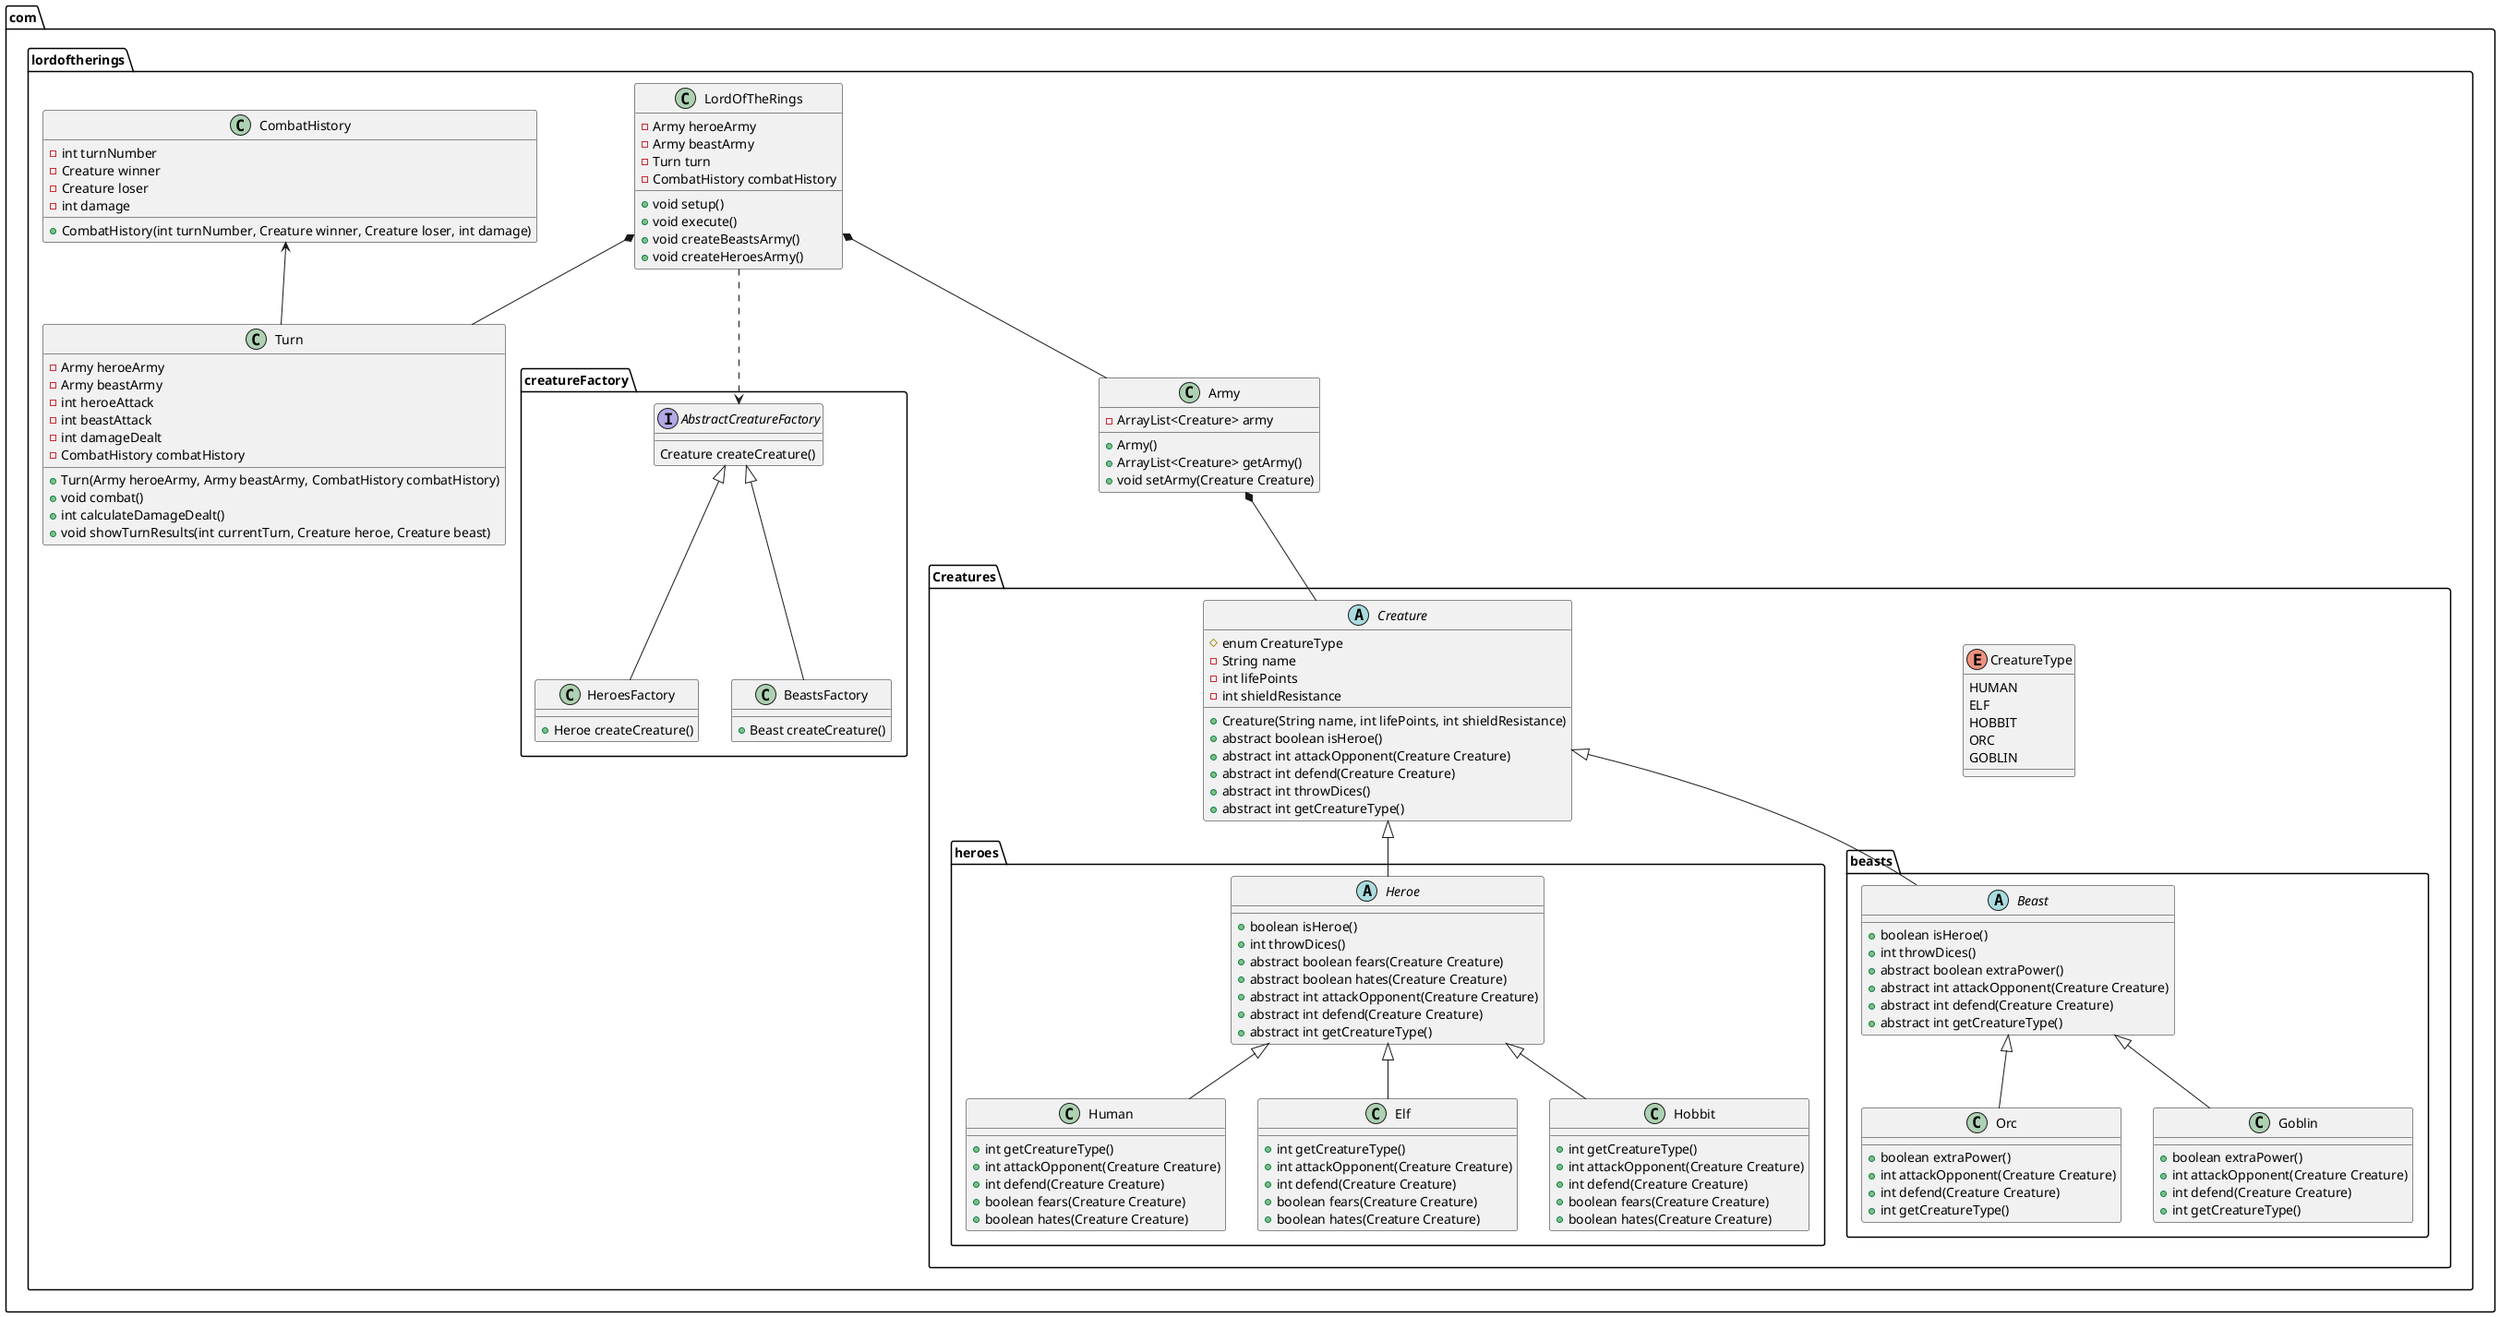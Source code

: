 @startuml ClassDiagram

package com.lordoftherings{
    class LordOfTheRings{
        -Army heroeArmy
        -Army beastArmy
        -Turn turn
        -CombatHistory combatHistory

        +void setup()
        +void execute()
        +void createBeastsArmy()
        +void createHeroesArmy()
    }

    class Turn{
        -Army heroeArmy
        -Army beastArmy
        -int heroeAttack
        -int beastAttack
        -int damageDealt
        -CombatHistory combatHistory

        +Turn(Army heroeArmy, Army beastArmy, CombatHistory combatHistory)
        +void combat()
        +int calculateDamageDealt()
        +void showTurnResults(int currentTurn, Creature heroe, Creature beast)
    }

    class CombatHistory{
        -int turnNumber
        -Creature winner
        -Creature loser
        -int damage

        +CombatHistory(int turnNumber, Creature winner, Creature loser, int damage)
    }

    package Creatures{
        enum CreatureType{
            HUMAN
            ELF
            HOBBIT
            ORC
            GOBLIN
        }

        abstract class Creature{
            #enum CreatureType
            -String name
            -int lifePoints
            -int shieldResistance

            +Creature(String name, int lifePoints, int shieldResistance)
            +abstract boolean isHeroe()
            +abstract int attackOpponent(Creature Creature)
            +abstract int defend(Creature Creature)
            +abstract int throwDices()
            +abstract int getCreatureType()
        }

        package heroes{
            abstract class Heroe{
                +boolean isHeroe()
                +int throwDices()
                +abstract boolean fears(Creature Creature)
                +abstract boolean hates(Creature Creature)
                +abstract int attackOpponent(Creature Creature)
                +abstract int defend(Creature Creature)
                +abstract int getCreatureType()
            }

            class Human{            
                +int getCreatureType()
                +int attackOpponent(Creature Creature)
                +int defend(Creature Creature)
                +boolean fears(Creature Creature)
                +boolean hates(Creature Creature)
            }

            class Elf{
                +int getCreatureType()
                +int attackOpponent(Creature Creature)
                +int defend(Creature Creature)
                +boolean fears(Creature Creature)
                +boolean hates(Creature Creature)
            }

            class Hobbit{
                +int getCreatureType()
                +int attackOpponent(Creature Creature)
                +int defend(Creature Creature)
                +boolean fears(Creature Creature)
                +boolean hates(Creature Creature)
            }
        }

        package beasts{
            abstract class Beast{
                +boolean isHeroe()
                +int throwDices()
                +abstract boolean extraPower()
                +abstract int attackOpponent(Creature Creature)
                +abstract int defend(Creature Creature)
                +abstract int getCreatureType()
            }

            class Orc{
                +boolean extraPower()
                +int attackOpponent(Creature Creature)
                +int defend(Creature Creature)
                +int getCreatureType()
            }

            class Goblin{
                +boolean extraPower()
                +int attackOpponent(Creature Creature)
                +int defend(Creature Creature)
                +int getCreatureType()
            }
        }
    }

    class Army{
        -ArrayList<Creature> army

        +Army()
        +ArrayList<Creature> getArmy()
        +void setArmy(Creature Creature)
    }

    package creatureFactory {
        interface AbstractCreatureFactory {
        Creature createCreature()
    }

    class HeroesFactory {
        +Heroe createCreature()
    }

    class BeastsFactory {
        +Beast createCreature()
    }
    }
}

LordOfTheRings *-- Turn
LordOfTheRings *-- Army

Army *-- Creature

Creature <|-- Heroe
Creature <|-- Beast

Heroe <|-- Human
Heroe <|-- Elf
Heroe <|-- Hobbit

Beast <|-- Orc
Beast <|-- Goblin

CombatHistory <-- Turn

LordOfTheRings ..> AbstractCreatureFactory
AbstractCreatureFactory <|-- HeroesFactory
AbstractCreatureFactory <|-- BeastsFactory

@enduml